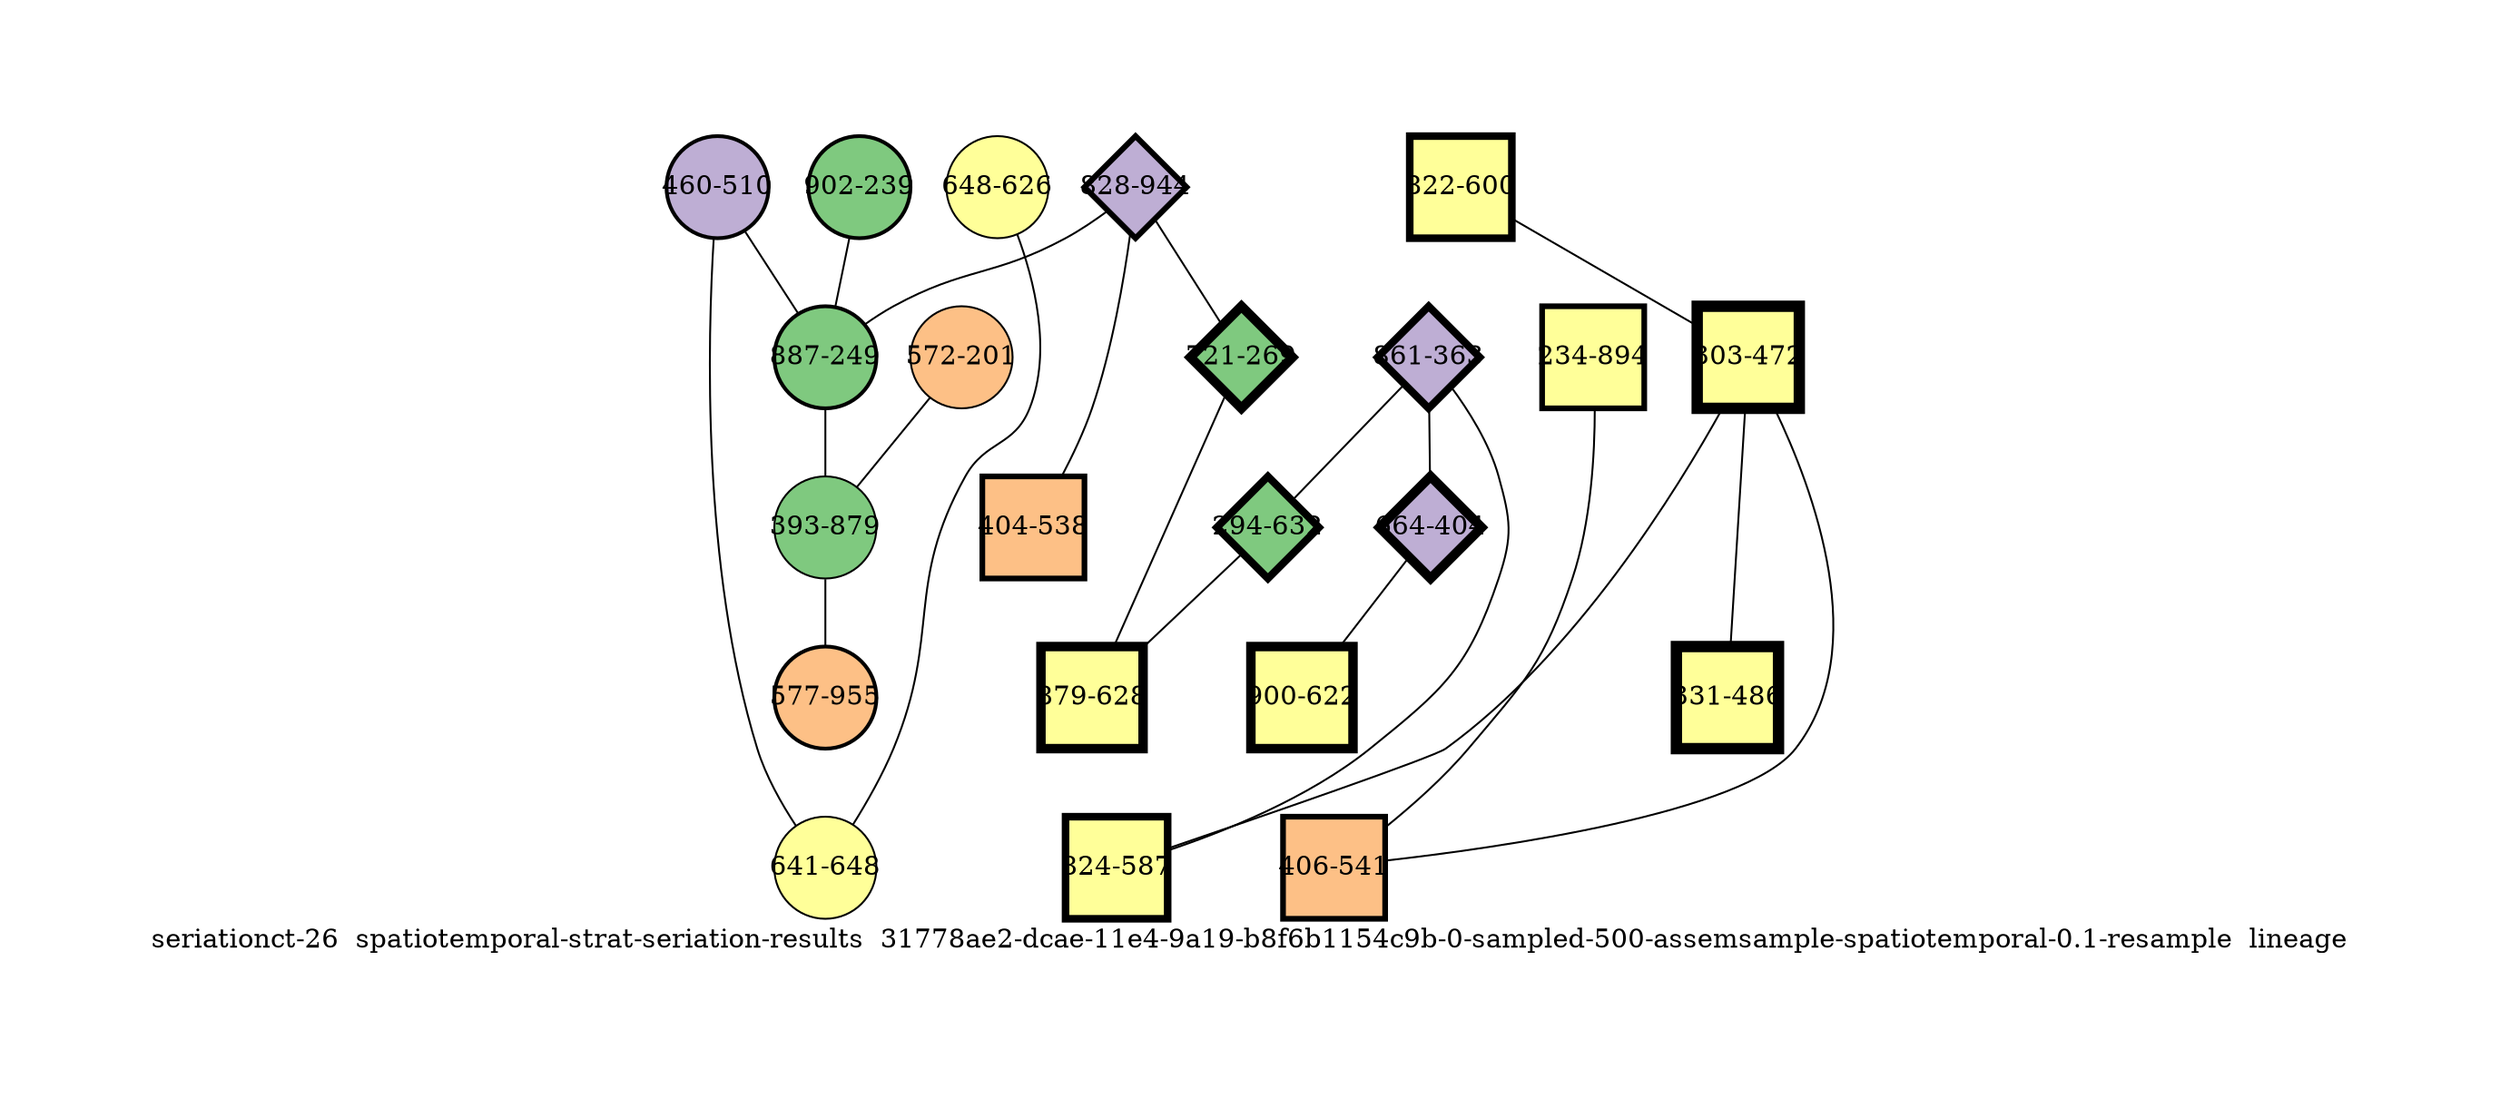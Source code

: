 strict graph "seriationct-26  spatiotemporal-strat-seriation-results  31778ae2-dcae-11e4-9a19-b8f6b1154c9b-0-sampled-500-assemsample-spatiotemporal-0.1-resample  lineage" {
labelloc=b;
ratio=auto;
pad="1.0";
label="seriationct-26  spatiotemporal-strat-seriation-results  31778ae2-dcae-11e4-9a19-b8f6b1154c9b-0-sampled-500-assemsample-spatiotemporal-0.1-resample  lineage";
node [width="0.75", style=filled, fixedsize=true, height="0.75", shape=circle, label=""];
0 [xCoordinate="944.0", appears_in_slice=3, yCoordinate="828.0", colorscheme=accent6, lineage_id=2, short_label="828-944", label="828-944", shape=diamond, cluster_id=1, fillcolor=2, size="500.0", id=0, penwidth="3.0"];
1 [xCoordinate="600.0", appears_in_slice=4, yCoordinate="822.0", colorscheme=accent6, lineage_id=1, short_label="822-600", label="822-600", shape=square, cluster_id=3, fillcolor=4, size="500.0", id=1, penwidth="4.0"];
2 [xCoordinate="626.0", appears_in_slice=1, yCoordinate="648.0", colorscheme=accent6, lineage_id=0, short_label="648-626", label="648-626", shape=circle, cluster_id=3, fillcolor=4, size="500.0", id=2, penwidth="1.0"];
3 [xCoordinate="510.0", appears_in_slice=2, yCoordinate="460.0", colorscheme=accent6, lineage_id=0, short_label="460-510", label="460-510", shape=circle, cluster_id=1, fillcolor=2, size="500.0", id=3, penwidth="2.0"];
4 [xCoordinate="201.0", appears_in_slice=1, yCoordinate="572.0", colorscheme=accent6, lineage_id=0, short_label="572-201", label="572-201", shape=circle, cluster_id=2, fillcolor=3, size="500.0", id=4, penwidth="1.0"];
5 [xCoordinate="472.0", appears_in_slice=6, yCoordinate="303.0", colorscheme=accent6, lineage_id=1, short_label="303-472", label="303-472", shape=square, cluster_id=3, fillcolor=4, size="500.0", id=5, penwidth="6.0"];
6 [xCoordinate="648.0", appears_in_slice=1, yCoordinate="641.0", colorscheme=accent6, lineage_id=0, short_label="641-648", label="641-648", shape=circle, cluster_id=3, fillcolor=4, size="500.0", id=6, penwidth="1.0"];
7 [xCoordinate="363.0", appears_in_slice=4, yCoordinate="861.0", colorscheme=accent6, lineage_id=2, short_label="861-363", label="861-363", shape=diamond, cluster_id=1, fillcolor=2, size="500.0", id=7, penwidth="4.0"];
8 [xCoordinate="239.0", appears_in_slice=2, yCoordinate="902.0", colorscheme=accent6, lineage_id=0, short_label="902-239", label="902-239", shape=circle, cluster_id=0, fillcolor=1, size="500.0", id=8, penwidth="2.0"];
9 [xCoordinate="632.0", appears_in_slice=4, yCoordinate="294.0", colorscheme=accent6, lineage_id=2, short_label="294-632", label="294-632", shape=diamond, cluster_id=0, fillcolor=1, size="500.0", id=9, penwidth="4.0"];
10 [xCoordinate="486.0", appears_in_slice=6, yCoordinate="331.0", colorscheme=accent6, lineage_id=1, short_label="331-486", label="331-486", shape=square, cluster_id=3, fillcolor=4, size="500.0", id=10, penwidth="6.0"];
11 [xCoordinate="404.0", appears_in_slice=5, yCoordinate="664.0", colorscheme=accent6, lineage_id=2, short_label="664-404", label="664-404", shape=diamond, cluster_id=1, fillcolor=2, size="500.0", id=11, penwidth="5.0"];
12 [xCoordinate="249.0", appears_in_slice=2, yCoordinate="887.0", colorscheme=accent6, lineage_id=0, short_label="887-249", label="887-249", shape=circle, cluster_id=0, fillcolor=1, size="500.0", id=12, penwidth="2.0"];
13 [xCoordinate="269.0", appears_in_slice=5, yCoordinate="721.0", colorscheme=accent6, lineage_id=2, short_label="721-269", label="721-269", shape=diamond, cluster_id=0, fillcolor=1, size="500.0", id=13, penwidth="5.0"];
14 [xCoordinate="538.0", appears_in_slice=3, yCoordinate="404.0", colorscheme=accent6, lineage_id=1, short_label="404-538", label="404-538", shape=square, cluster_id=2, fillcolor=3, size="500.0", id=14, penwidth="3.0"];
15 [xCoordinate="879.0", appears_in_slice=1, yCoordinate="393.0", colorscheme=accent6, lineage_id=0, short_label="393-879", label="393-879", shape=circle, cluster_id=0, fillcolor=1, size="500.0", id=15, penwidth="1.0"];
16 [xCoordinate="894.0", appears_in_slice=3, yCoordinate="234.0", colorscheme=accent6, lineage_id=1, short_label="234-894", label="234-894", shape=square, cluster_id=3, fillcolor=4, size="500.0", id=16, penwidth="3.0"];
17 [xCoordinate="541.0", appears_in_slice=3, yCoordinate="406.0", colorscheme=accent6, lineage_id=1, short_label="406-541", label="406-541", shape=square, cluster_id=2, fillcolor=3, size="500.0", id=17, penwidth="3.0"];
18 [xCoordinate="955.0", appears_in_slice=2, yCoordinate="577.0", colorscheme=accent6, lineage_id=0, short_label="577-955", label="577-955", shape=circle, cluster_id=2, fillcolor=3, size="500.0", id=18, penwidth="2.0"];
19 [xCoordinate="622.0", appears_in_slice=5, yCoordinate="900.0", colorscheme=accent6, lineage_id=1, short_label="900-622", label="900-622", shape=square, cluster_id=3, fillcolor=4, size="500.0", id=19, penwidth="5.0"];
20 [xCoordinate="587.0", appears_in_slice=4, yCoordinate="824.0", colorscheme=accent6, lineage_id=1, short_label="824-587", label="824-587", shape=square, cluster_id=3, fillcolor=4, size="500.0", id=20, penwidth="4.0"];
21 [xCoordinate="628.0", appears_in_slice=5, yCoordinate="879.0", colorscheme=accent6, lineage_id=1, short_label="879-628", label="879-628", shape=square, cluster_id=3, fillcolor=4, size="500.0", id=21, penwidth="5.0"];
0 -- 12  [inverseweight="1.6966219952", weight="0.589406481132"];
0 -- 13  [inverseweight="2.2397441749", weight="0.446479562802"];
0 -- 14  [inverseweight="2.21677727922", weight="0.451105309213"];
1 -- 5  [inverseweight="3.84093009704", weight="0.260353605698"];
2 -- 6  [inverseweight="29.061909686", weight="0.0344093010682"];
3 -- 12  [inverseweight="3.38425463028", weight="0.295486040279"];
3 -- 6  [inverseweight="2.90061070085", weight="0.344754985461"];
4 -- 15  [inverseweight="3.17641238019", weight="0.314820583825"];
5 -- 10  [inverseweight="20.6548096193", weight="0.0484148737476"];
5 -- 20  [inverseweight="3.17321235078", weight="0.315138064981"];
5 -- 17  [inverseweight="5.93976728923", weight="0.168356764046"];
7 -- 9  [inverseweight="33.8642730739", weight="0.0295296461205"];
7 -- 11  [inverseweight="3.55946273822", weight="0.280941275002"];
7 -- 20  [inverseweight="33.7099931232", weight="0.0296647939484"];
8 -- 12  [inverseweight="18.0893651323", weight="0.0552810998443"];
9 -- 21  [inverseweight="3.69187220814", weight="0.270865280167"];
11 -- 19  [inverseweight="29.160592176", weight="0.034292856399"];
12 -- 15  [inverseweight="2.40590459892", weight="0.415644078509"];
13 -- 21  [inverseweight="3.05343867308", weight="0.32749961832"];
15 -- 18  [inverseweight="1.72912070149", weight="0.578328626302"];
16 -- 17  [inverseweight="15.2569549424", weight="0.0655438784327"];
}
